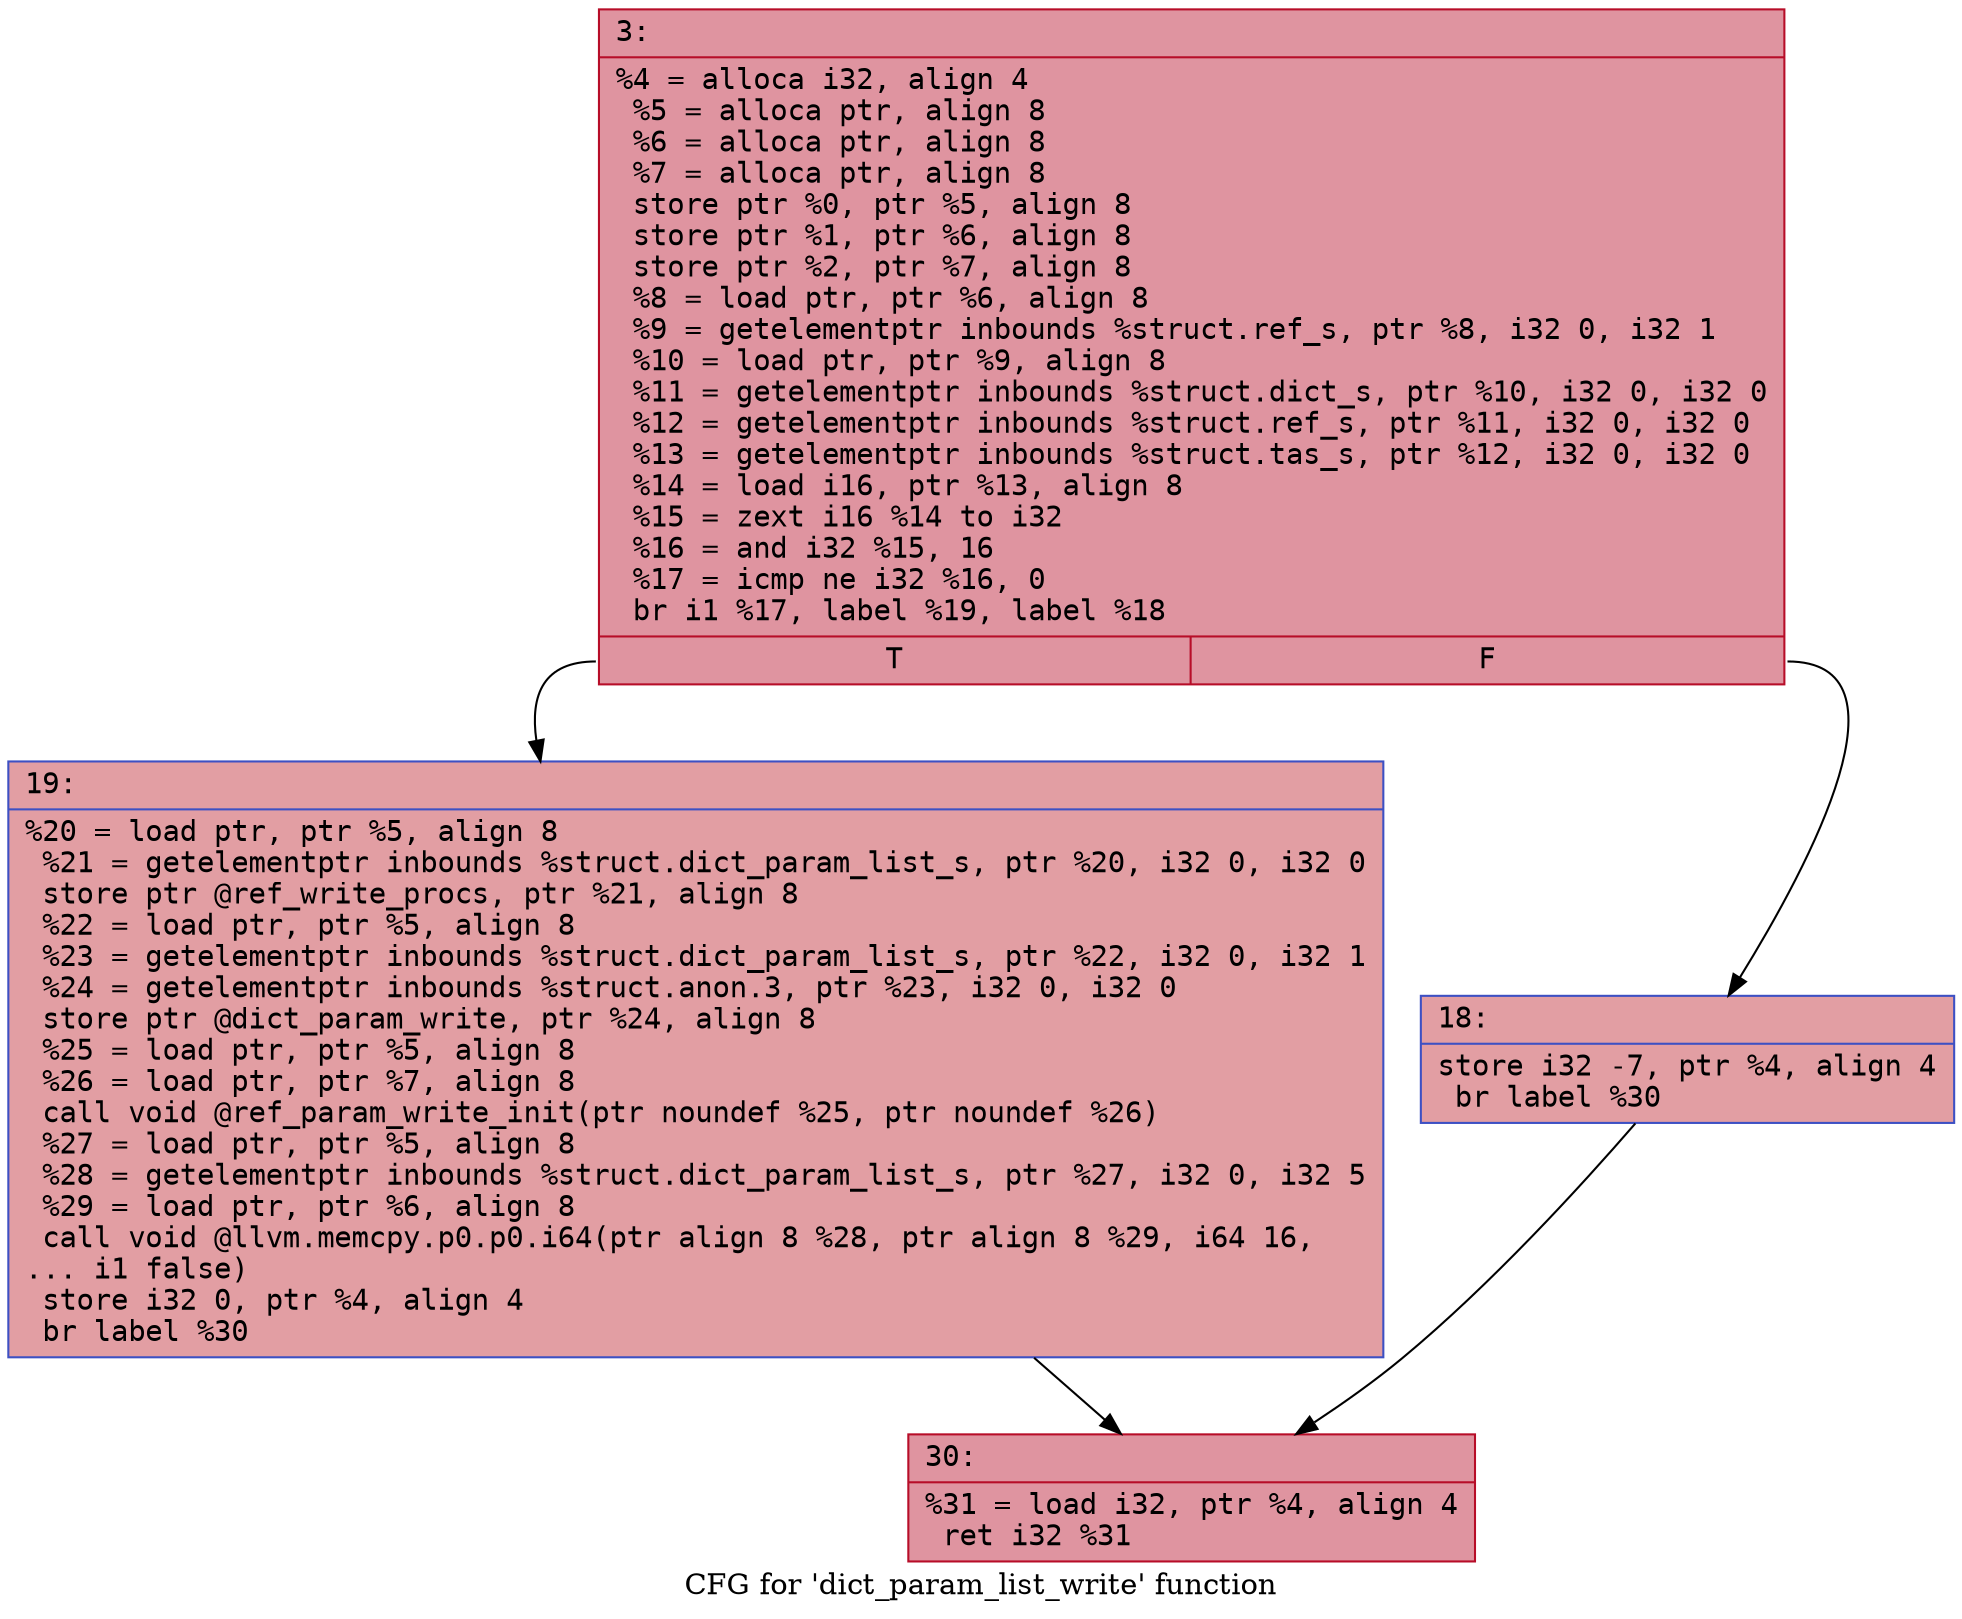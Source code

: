 digraph "CFG for 'dict_param_list_write' function" {
	label="CFG for 'dict_param_list_write' function";

	Node0x6000017ae760 [shape=record,color="#b70d28ff", style=filled, fillcolor="#b70d2870" fontname="Courier",label="{3:\l|  %4 = alloca i32, align 4\l  %5 = alloca ptr, align 8\l  %6 = alloca ptr, align 8\l  %7 = alloca ptr, align 8\l  store ptr %0, ptr %5, align 8\l  store ptr %1, ptr %6, align 8\l  store ptr %2, ptr %7, align 8\l  %8 = load ptr, ptr %6, align 8\l  %9 = getelementptr inbounds %struct.ref_s, ptr %8, i32 0, i32 1\l  %10 = load ptr, ptr %9, align 8\l  %11 = getelementptr inbounds %struct.dict_s, ptr %10, i32 0, i32 0\l  %12 = getelementptr inbounds %struct.ref_s, ptr %11, i32 0, i32 0\l  %13 = getelementptr inbounds %struct.tas_s, ptr %12, i32 0, i32 0\l  %14 = load i16, ptr %13, align 8\l  %15 = zext i16 %14 to i32\l  %16 = and i32 %15, 16\l  %17 = icmp ne i32 %16, 0\l  br i1 %17, label %19, label %18\l|{<s0>T|<s1>F}}"];
	Node0x6000017ae760:s0 -> Node0x6000017ae800[tooltip="3 -> 19\nProbability 50.00%" ];
	Node0x6000017ae760:s1 -> Node0x6000017ae7b0[tooltip="3 -> 18\nProbability 50.00%" ];
	Node0x6000017ae7b0 [shape=record,color="#3d50c3ff", style=filled, fillcolor="#be242e70" fontname="Courier",label="{18:\l|  store i32 -7, ptr %4, align 4\l  br label %30\l}"];
	Node0x6000017ae7b0 -> Node0x6000017ae850[tooltip="18 -> 30\nProbability 100.00%" ];
	Node0x6000017ae800 [shape=record,color="#3d50c3ff", style=filled, fillcolor="#be242e70" fontname="Courier",label="{19:\l|  %20 = load ptr, ptr %5, align 8\l  %21 = getelementptr inbounds %struct.dict_param_list_s, ptr %20, i32 0, i32 0\l  store ptr @ref_write_procs, ptr %21, align 8\l  %22 = load ptr, ptr %5, align 8\l  %23 = getelementptr inbounds %struct.dict_param_list_s, ptr %22, i32 0, i32 1\l  %24 = getelementptr inbounds %struct.anon.3, ptr %23, i32 0, i32 0\l  store ptr @dict_param_write, ptr %24, align 8\l  %25 = load ptr, ptr %5, align 8\l  %26 = load ptr, ptr %7, align 8\l  call void @ref_param_write_init(ptr noundef %25, ptr noundef %26)\l  %27 = load ptr, ptr %5, align 8\l  %28 = getelementptr inbounds %struct.dict_param_list_s, ptr %27, i32 0, i32 5\l  %29 = load ptr, ptr %6, align 8\l  call void @llvm.memcpy.p0.p0.i64(ptr align 8 %28, ptr align 8 %29, i64 16,\l... i1 false)\l  store i32 0, ptr %4, align 4\l  br label %30\l}"];
	Node0x6000017ae800 -> Node0x6000017ae850[tooltip="19 -> 30\nProbability 100.00%" ];
	Node0x6000017ae850 [shape=record,color="#b70d28ff", style=filled, fillcolor="#b70d2870" fontname="Courier",label="{30:\l|  %31 = load i32, ptr %4, align 4\l  ret i32 %31\l}"];
}
